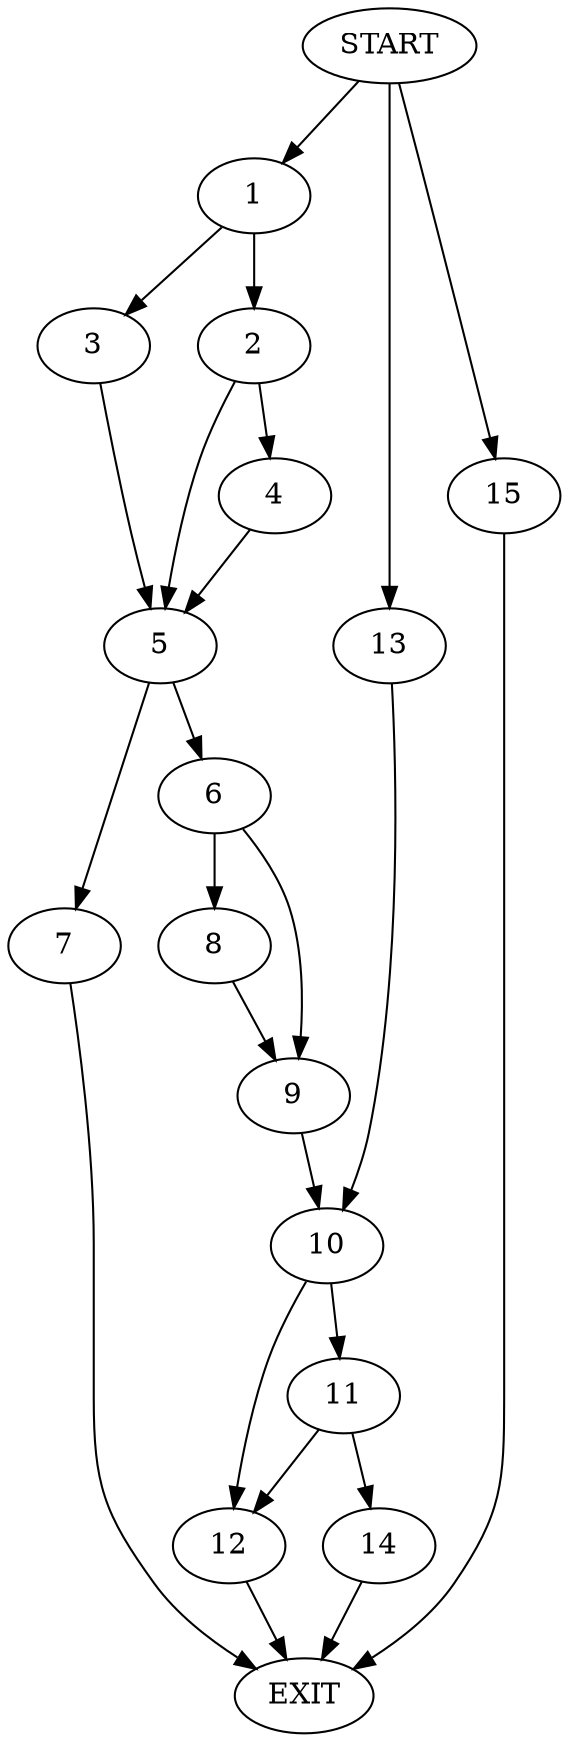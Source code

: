 digraph {
0 [label="START"]
16 [label="EXIT"]
0 -> 1
1 -> 2
1 -> 3
2 -> 4
2 -> 5
3 -> 5
5 -> 6
5 -> 7
4 -> 5
7 -> 16
6 -> 8
6 -> 9
9 -> 10
8 -> 9
10 -> 11
10 -> 12
0 -> 13
13 -> 10
11 -> 12
11 -> 14
12 -> 16
0 -> 15
15 -> 16
14 -> 16
}
